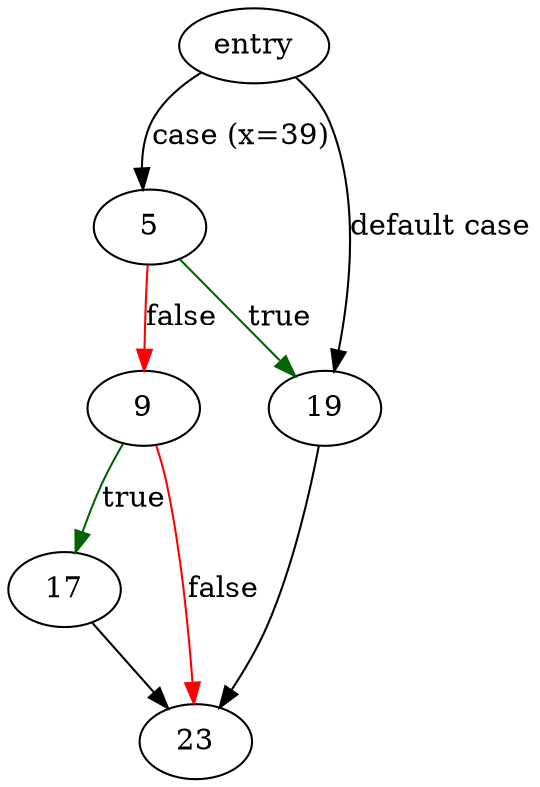 digraph "vstrtoimax" {
	// Node definitions.
	1 [label=entry];
	5;
	9;
	17;
	19;
	23;

	// Edge definitions.
	1 -> 5 [label="case (x=39)"];
	1 -> 19 [label="default case"];
	5 -> 9 [
		color=red
		label=false
	];
	5 -> 19 [
		color=darkgreen
		label=true
	];
	9 -> 17 [
		color=darkgreen
		label=true
	];
	9 -> 23 [
		color=red
		label=false
	];
	17 -> 23;
	19 -> 23;
}